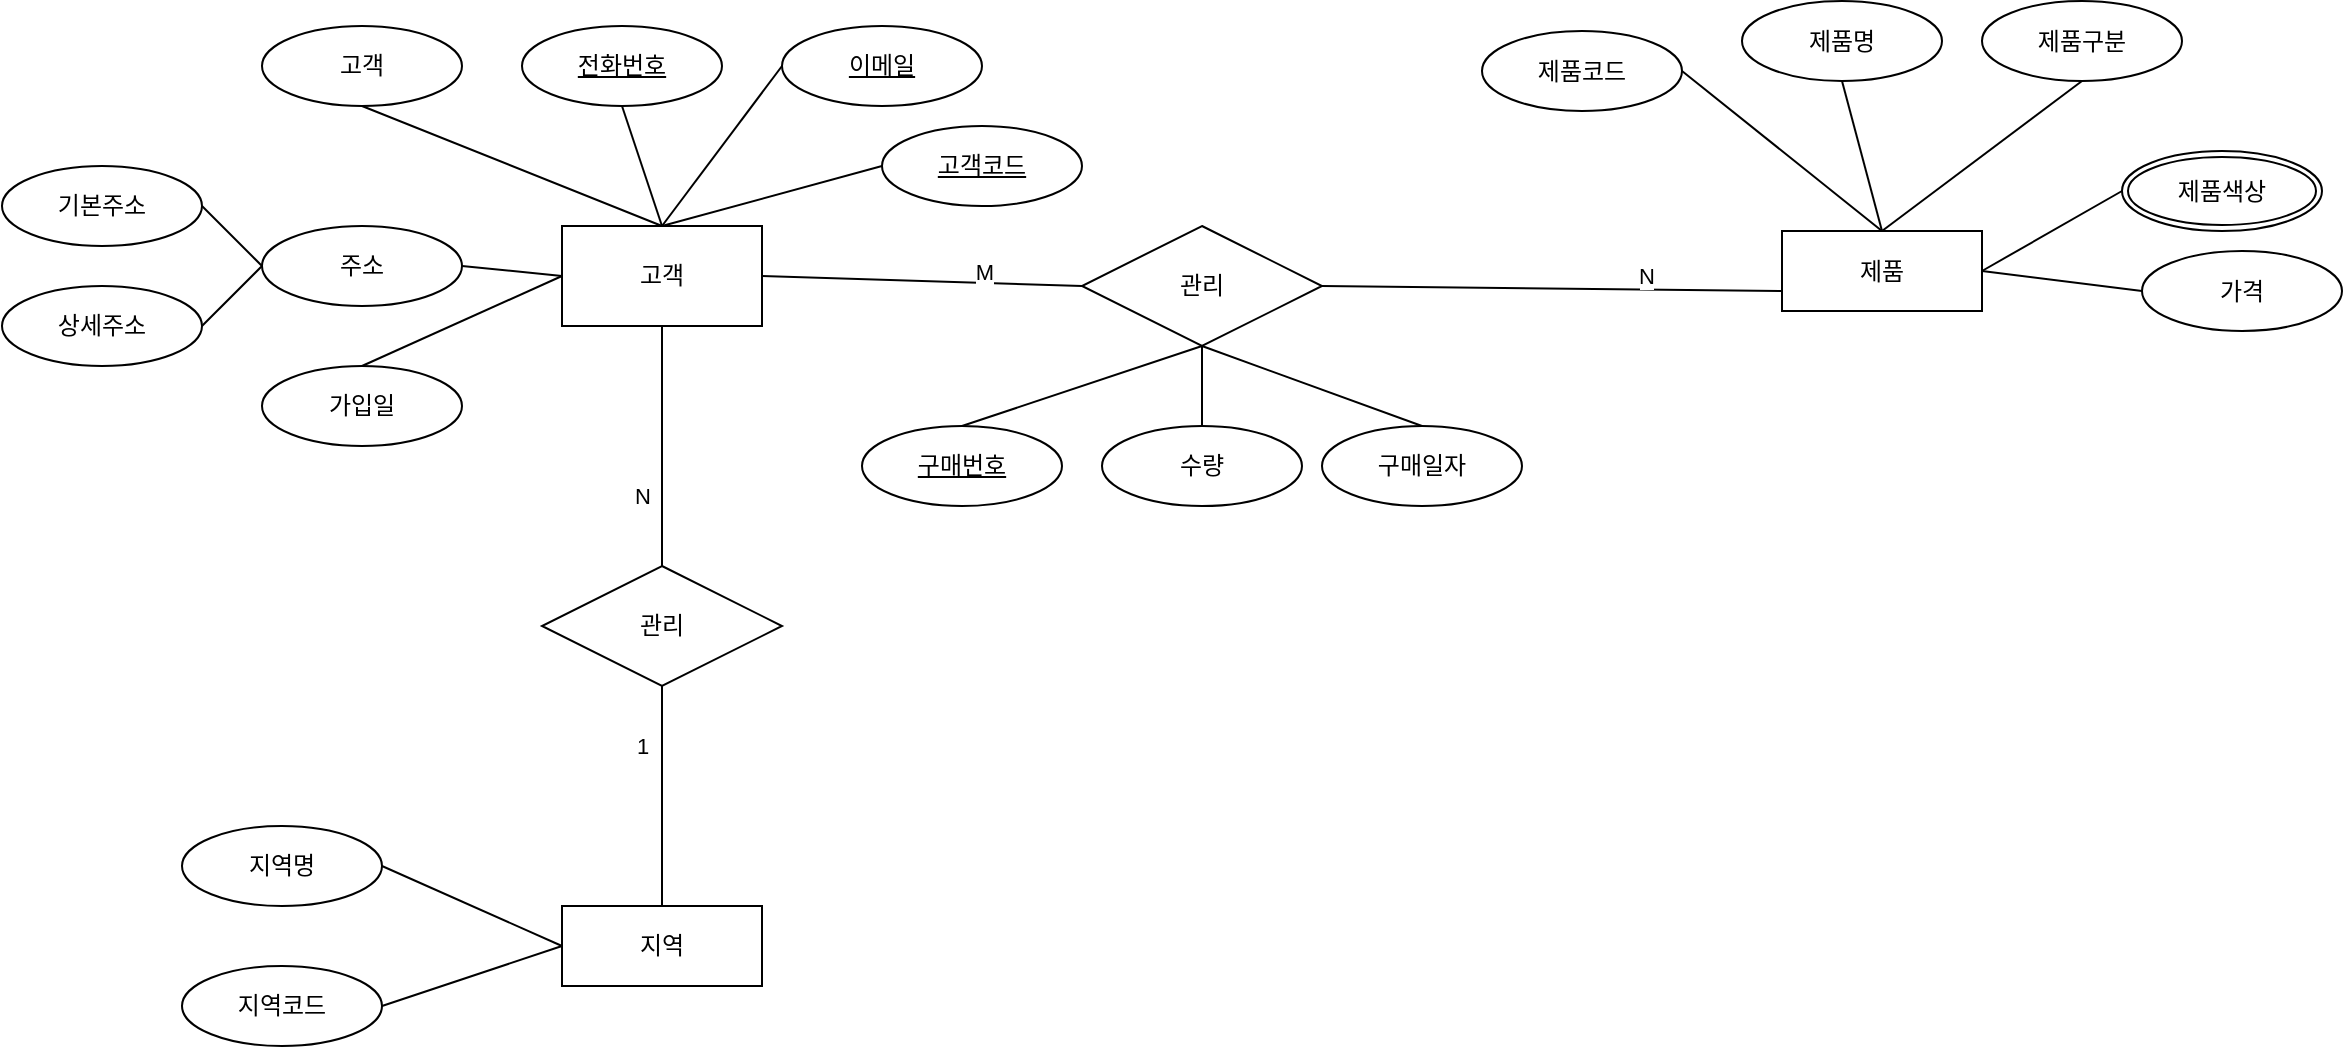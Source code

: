 <mxfile version="26.1.1">
  <diagram name="페이지-1" id="y-1440ufJmN-eQ0XaRHQ">
    <mxGraphModel dx="1440" dy="851" grid="1" gridSize="10" guides="1" tooltips="1" connect="1" arrows="1" fold="1" page="1" pageScale="1" pageWidth="827" pageHeight="1169" math="0" shadow="0">
      <root>
        <mxCell id="0" />
        <mxCell id="1" parent="0" />
        <mxCell id="Kpy2hy5LZocjVTZrBFgR-1" value="고객" style="whiteSpace=wrap;html=1;align=center;" vertex="1" parent="1">
          <mxGeometry x="320" y="440" width="100" height="50" as="geometry" />
        </mxCell>
        <mxCell id="Kpy2hy5LZocjVTZrBFgR-2" value="고객" style="ellipse;whiteSpace=wrap;html=1;align=center;" vertex="1" parent="1">
          <mxGeometry x="170" y="340" width="100" height="40" as="geometry" />
        </mxCell>
        <mxCell id="Kpy2hy5LZocjVTZrBFgR-3" value="" style="endArrow=none;html=1;rounded=0;exitX=0.5;exitY=1;exitDx=0;exitDy=0;entryX=0.5;entryY=0;entryDx=0;entryDy=0;" edge="1" parent="1" source="Kpy2hy5LZocjVTZrBFgR-2" target="Kpy2hy5LZocjVTZrBFgR-1">
          <mxGeometry relative="1" as="geometry">
            <mxPoint x="260" y="440" as="sourcePoint" />
            <mxPoint x="420" y="440" as="targetPoint" />
          </mxGeometry>
        </mxCell>
        <mxCell id="Kpy2hy5LZocjVTZrBFgR-4" value="전화번호" style="ellipse;whiteSpace=wrap;html=1;align=center;fontStyle=4;" vertex="1" parent="1">
          <mxGeometry x="300" y="340" width="100" height="40" as="geometry" />
        </mxCell>
        <mxCell id="Kpy2hy5LZocjVTZrBFgR-5" value="" style="endArrow=none;html=1;rounded=0;exitX=0.5;exitY=1;exitDx=0;exitDy=0;entryX=0.5;entryY=0;entryDx=0;entryDy=0;" edge="1" parent="1" source="Kpy2hy5LZocjVTZrBFgR-4" target="Kpy2hy5LZocjVTZrBFgR-1">
          <mxGeometry relative="1" as="geometry">
            <mxPoint x="310" y="360" as="sourcePoint" />
            <mxPoint x="390" y="420" as="targetPoint" />
          </mxGeometry>
        </mxCell>
        <mxCell id="Kpy2hy5LZocjVTZrBFgR-6" value="이메일" style="ellipse;whiteSpace=wrap;html=1;align=center;fontStyle=4;" vertex="1" parent="1">
          <mxGeometry x="430" y="340" width="100" height="40" as="geometry" />
        </mxCell>
        <mxCell id="Kpy2hy5LZocjVTZrBFgR-7" value="" style="endArrow=none;html=1;rounded=0;exitX=0;exitY=0.5;exitDx=0;exitDy=0;entryX=0.5;entryY=0;entryDx=0;entryDy=0;" edge="1" parent="1" source="Kpy2hy5LZocjVTZrBFgR-6" target="Kpy2hy5LZocjVTZrBFgR-1">
          <mxGeometry relative="1" as="geometry">
            <mxPoint x="470" y="360" as="sourcePoint" />
            <mxPoint x="390" y="420" as="targetPoint" />
          </mxGeometry>
        </mxCell>
        <mxCell id="Kpy2hy5LZocjVTZrBFgR-8" value="고객코드" style="ellipse;whiteSpace=wrap;html=1;align=center;fontStyle=4;" vertex="1" parent="1">
          <mxGeometry x="480" y="390" width="100" height="40" as="geometry" />
        </mxCell>
        <mxCell id="Kpy2hy5LZocjVTZrBFgR-9" value="" style="endArrow=none;html=1;rounded=0;exitX=0;exitY=0.5;exitDx=0;exitDy=0;entryX=0.5;entryY=0;entryDx=0;entryDy=0;exitPerimeter=0;" edge="1" parent="1" source="Kpy2hy5LZocjVTZrBFgR-8" target="Kpy2hy5LZocjVTZrBFgR-1">
          <mxGeometry relative="1" as="geometry">
            <mxPoint x="500" y="390" as="sourcePoint" />
            <mxPoint x="390" y="420" as="targetPoint" />
          </mxGeometry>
        </mxCell>
        <mxCell id="Kpy2hy5LZocjVTZrBFgR-10" value="주소" style="ellipse;whiteSpace=wrap;html=1;align=center;" vertex="1" parent="1">
          <mxGeometry x="170" y="440" width="100" height="40" as="geometry" />
        </mxCell>
        <mxCell id="Kpy2hy5LZocjVTZrBFgR-11" value="" style="endArrow=none;html=1;rounded=0;exitX=1;exitY=0.5;exitDx=0;exitDy=0;entryX=0;entryY=0.5;entryDx=0;entryDy=0;" edge="1" parent="1" source="Kpy2hy5LZocjVTZrBFgR-10" target="Kpy2hy5LZocjVTZrBFgR-1">
          <mxGeometry relative="1" as="geometry">
            <mxPoint x="260" y="540" as="sourcePoint" />
            <mxPoint x="370" y="540" as="targetPoint" />
          </mxGeometry>
        </mxCell>
        <mxCell id="Kpy2hy5LZocjVTZrBFgR-12" value="기본주소" style="ellipse;whiteSpace=wrap;html=1;align=center;" vertex="1" parent="1">
          <mxGeometry x="40" y="410" width="100" height="40" as="geometry" />
        </mxCell>
        <mxCell id="Kpy2hy5LZocjVTZrBFgR-13" value="상세주소" style="ellipse;whiteSpace=wrap;html=1;align=center;" vertex="1" parent="1">
          <mxGeometry x="40" y="470" width="100" height="40" as="geometry" />
        </mxCell>
        <mxCell id="Kpy2hy5LZocjVTZrBFgR-14" value="" style="endArrow=none;html=1;rounded=0;exitX=1;exitY=0.5;exitDx=0;exitDy=0;entryX=0;entryY=0.5;entryDx=0;entryDy=0;" edge="1" parent="1" source="Kpy2hy5LZocjVTZrBFgR-12" target="Kpy2hy5LZocjVTZrBFgR-10">
          <mxGeometry relative="1" as="geometry">
            <mxPoint x="280" y="470" as="sourcePoint" />
            <mxPoint x="330" y="475" as="targetPoint" />
          </mxGeometry>
        </mxCell>
        <mxCell id="Kpy2hy5LZocjVTZrBFgR-15" value="" style="endArrow=none;html=1;rounded=0;exitX=1;exitY=0.5;exitDx=0;exitDy=0;entryX=0;entryY=0.5;entryDx=0;entryDy=0;" edge="1" parent="1" source="Kpy2hy5LZocjVTZrBFgR-13" target="Kpy2hy5LZocjVTZrBFgR-10">
          <mxGeometry relative="1" as="geometry">
            <mxPoint x="150" y="440" as="sourcePoint" />
            <mxPoint x="180" y="470" as="targetPoint" />
          </mxGeometry>
        </mxCell>
        <mxCell id="Kpy2hy5LZocjVTZrBFgR-16" value="가입일" style="ellipse;whiteSpace=wrap;html=1;align=center;" vertex="1" parent="1">
          <mxGeometry x="170" y="510" width="100" height="40" as="geometry" />
        </mxCell>
        <mxCell id="Kpy2hy5LZocjVTZrBFgR-17" value="" style="endArrow=none;html=1;rounded=0;exitX=0.5;exitY=0;exitDx=0;exitDy=0;entryX=0;entryY=0.5;entryDx=0;entryDy=0;" edge="1" parent="1" source="Kpy2hy5LZocjVTZrBFgR-16" target="Kpy2hy5LZocjVTZrBFgR-1">
          <mxGeometry relative="1" as="geometry">
            <mxPoint x="280" y="470" as="sourcePoint" />
            <mxPoint x="330" y="475" as="targetPoint" />
          </mxGeometry>
        </mxCell>
        <mxCell id="Kpy2hy5LZocjVTZrBFgR-19" value="" style="endArrow=none;html=1;rounded=0;entryX=0.5;entryY=1;entryDx=0;entryDy=0;exitX=0.5;exitY=0;exitDx=0;exitDy=0;" edge="1" parent="1" source="Kpy2hy5LZocjVTZrBFgR-36" target="Kpy2hy5LZocjVTZrBFgR-1">
          <mxGeometry relative="1" as="geometry">
            <mxPoint x="363.326" y="530.044" as="sourcePoint" />
            <mxPoint x="330" y="475" as="targetPoint" />
          </mxGeometry>
        </mxCell>
        <mxCell id="Kpy2hy5LZocjVTZrBFgR-37" value="N" style="edgeLabel;html=1;align=center;verticalAlign=middle;resizable=0;points=[];" vertex="1" connectable="0" parent="Kpy2hy5LZocjVTZrBFgR-19">
          <mxGeometry x="-0.077" relative="1" as="geometry">
            <mxPoint x="-10" y="20" as="offset" />
          </mxGeometry>
        </mxCell>
        <mxCell id="Kpy2hy5LZocjVTZrBFgR-20" value="지역" style="whiteSpace=wrap;html=1;align=center;" vertex="1" parent="1">
          <mxGeometry x="320" y="780" width="100" height="40" as="geometry" />
        </mxCell>
        <mxCell id="Kpy2hy5LZocjVTZrBFgR-21" value="지역명" style="ellipse;whiteSpace=wrap;html=1;align=center;" vertex="1" parent="1">
          <mxGeometry x="130" y="740" width="100" height="40" as="geometry" />
        </mxCell>
        <mxCell id="Kpy2hy5LZocjVTZrBFgR-22" value="지역코드" style="ellipse;whiteSpace=wrap;html=1;align=center;" vertex="1" parent="1">
          <mxGeometry x="130" y="810" width="100" height="40" as="geometry" />
        </mxCell>
        <mxCell id="Kpy2hy5LZocjVTZrBFgR-23" value="" style="endArrow=none;html=1;rounded=0;exitX=1;exitY=0.5;exitDx=0;exitDy=0;entryX=0;entryY=0.5;entryDx=0;entryDy=0;" edge="1" parent="1" source="Kpy2hy5LZocjVTZrBFgR-21" target="Kpy2hy5LZocjVTZrBFgR-20">
          <mxGeometry relative="1" as="geometry">
            <mxPoint x="230" y="580" as="sourcePoint" />
            <mxPoint x="330" y="535" as="targetPoint" />
          </mxGeometry>
        </mxCell>
        <mxCell id="Kpy2hy5LZocjVTZrBFgR-24" value="" style="endArrow=none;html=1;rounded=0;exitX=1;exitY=0.5;exitDx=0;exitDy=0;entryX=0;entryY=0.5;entryDx=0;entryDy=0;" edge="1" parent="1" source="Kpy2hy5LZocjVTZrBFgR-22" target="Kpy2hy5LZocjVTZrBFgR-20">
          <mxGeometry relative="1" as="geometry">
            <mxPoint x="240" y="770" as="sourcePoint" />
            <mxPoint x="320" y="810" as="targetPoint" />
          </mxGeometry>
        </mxCell>
        <mxCell id="Kpy2hy5LZocjVTZrBFgR-25" value="제품" style="whiteSpace=wrap;html=1;align=center;" vertex="1" parent="1">
          <mxGeometry x="930" y="442.5" width="100" height="40" as="geometry" />
        </mxCell>
        <mxCell id="Kpy2hy5LZocjVTZrBFgR-26" value="제품명" style="ellipse;whiteSpace=wrap;html=1;align=center;" vertex="1" parent="1">
          <mxGeometry x="910" y="327.5" width="100" height="40" as="geometry" />
        </mxCell>
        <mxCell id="Kpy2hy5LZocjVTZrBFgR-27" value="제품코드" style="ellipse;whiteSpace=wrap;html=1;align=center;" vertex="1" parent="1">
          <mxGeometry x="780" y="342.5" width="100" height="40" as="geometry" />
        </mxCell>
        <mxCell id="Kpy2hy5LZocjVTZrBFgR-28" value="" style="endArrow=none;html=1;rounded=0;exitX=0.5;exitY=1;exitDx=0;exitDy=0;entryX=0.5;entryY=0;entryDx=0;entryDy=0;" edge="1" parent="1" source="Kpy2hy5LZocjVTZrBFgR-26" target="Kpy2hy5LZocjVTZrBFgR-25">
          <mxGeometry relative="1" as="geometry">
            <mxPoint x="850" y="242.5" as="sourcePoint" />
            <mxPoint x="950" y="197.5" as="targetPoint" />
          </mxGeometry>
        </mxCell>
        <mxCell id="Kpy2hy5LZocjVTZrBFgR-29" value="" style="endArrow=none;html=1;rounded=0;exitX=1;exitY=0.5;exitDx=0;exitDy=0;entryX=0.5;entryY=0;entryDx=0;entryDy=0;" edge="1" parent="1" source="Kpy2hy5LZocjVTZrBFgR-27" target="Kpy2hy5LZocjVTZrBFgR-25">
          <mxGeometry relative="1" as="geometry">
            <mxPoint x="860" y="432.5" as="sourcePoint" />
            <mxPoint x="940" y="472.5" as="targetPoint" />
          </mxGeometry>
        </mxCell>
        <mxCell id="Kpy2hy5LZocjVTZrBFgR-30" value="제품구분" style="ellipse;whiteSpace=wrap;html=1;align=center;" vertex="1" parent="1">
          <mxGeometry x="1030" y="327.5" width="100" height="40" as="geometry" />
        </mxCell>
        <mxCell id="Kpy2hy5LZocjVTZrBFgR-31" value="" style="endArrow=none;html=1;rounded=0;exitX=0.5;exitY=1;exitDx=0;exitDy=0;entryX=0.5;entryY=0;entryDx=0;entryDy=0;" edge="1" parent="1" source="Kpy2hy5LZocjVTZrBFgR-30" target="Kpy2hy5LZocjVTZrBFgR-25">
          <mxGeometry relative="1" as="geometry">
            <mxPoint x="970" y="377.5" as="sourcePoint" />
            <mxPoint x="990" y="452.5" as="targetPoint" />
          </mxGeometry>
        </mxCell>
        <mxCell id="Kpy2hy5LZocjVTZrBFgR-32" value="제품색상" style="ellipse;shape=doubleEllipse;margin=3;whiteSpace=wrap;html=1;align=center;" vertex="1" parent="1">
          <mxGeometry x="1100" y="402.5" width="100" height="40" as="geometry" />
        </mxCell>
        <mxCell id="Kpy2hy5LZocjVTZrBFgR-33" value="가격" style="ellipse;whiteSpace=wrap;html=1;align=center;" vertex="1" parent="1">
          <mxGeometry x="1110" y="452.5" width="100" height="40" as="geometry" />
        </mxCell>
        <mxCell id="Kpy2hy5LZocjVTZrBFgR-34" value="" style="endArrow=none;html=1;rounded=0;exitX=0;exitY=0.5;exitDx=0;exitDy=0;entryX=1;entryY=0.5;entryDx=0;entryDy=0;" edge="1" parent="1" source="Kpy2hy5LZocjVTZrBFgR-32" target="Kpy2hy5LZocjVTZrBFgR-25">
          <mxGeometry relative="1" as="geometry">
            <mxPoint x="1090" y="377.5" as="sourcePoint" />
            <mxPoint x="990" y="452.5" as="targetPoint" />
          </mxGeometry>
        </mxCell>
        <mxCell id="Kpy2hy5LZocjVTZrBFgR-35" value="" style="endArrow=none;html=1;rounded=0;exitX=0;exitY=0.5;exitDx=0;exitDy=0;entryX=1;entryY=0.5;entryDx=0;entryDy=0;" edge="1" parent="1" source="Kpy2hy5LZocjVTZrBFgR-33" target="Kpy2hy5LZocjVTZrBFgR-25">
          <mxGeometry relative="1" as="geometry">
            <mxPoint x="1110" y="432.5" as="sourcePoint" />
            <mxPoint x="1040" y="472.5" as="targetPoint" />
          </mxGeometry>
        </mxCell>
        <mxCell id="Kpy2hy5LZocjVTZrBFgR-36" value="관리" style="shape=rhombus;perimeter=rhombusPerimeter;whiteSpace=wrap;html=1;align=center;" vertex="1" parent="1">
          <mxGeometry x="310" y="610" width="120" height="60" as="geometry" />
        </mxCell>
        <mxCell id="Kpy2hy5LZocjVTZrBFgR-38" value="" style="endArrow=none;html=1;rounded=0;entryX=0.5;entryY=1;entryDx=0;entryDy=0;exitX=0.5;exitY=0;exitDx=0;exitDy=0;" edge="1" parent="1" source="Kpy2hy5LZocjVTZrBFgR-20" target="Kpy2hy5LZocjVTZrBFgR-36">
          <mxGeometry relative="1" as="geometry">
            <mxPoint x="380" y="620" as="sourcePoint" />
            <mxPoint x="380" y="500" as="targetPoint" />
          </mxGeometry>
        </mxCell>
        <mxCell id="Kpy2hy5LZocjVTZrBFgR-39" value="1" style="edgeLabel;html=1;align=center;verticalAlign=middle;resizable=0;points=[];" vertex="1" connectable="0" parent="Kpy2hy5LZocjVTZrBFgR-38">
          <mxGeometry x="-0.077" relative="1" as="geometry">
            <mxPoint x="-10" y="-29" as="offset" />
          </mxGeometry>
        </mxCell>
        <mxCell id="Kpy2hy5LZocjVTZrBFgR-40" value="관리" style="shape=rhombus;perimeter=rhombusPerimeter;whiteSpace=wrap;html=1;align=center;" vertex="1" parent="1">
          <mxGeometry x="580" y="440" width="120" height="60" as="geometry" />
        </mxCell>
        <mxCell id="Kpy2hy5LZocjVTZrBFgR-41" value="" style="endArrow=none;html=1;rounded=0;exitX=1;exitY=0.5;exitDx=0;exitDy=0;entryX=0;entryY=0.75;entryDx=0;entryDy=0;" edge="1" parent="1" source="Kpy2hy5LZocjVTZrBFgR-40" target="Kpy2hy5LZocjVTZrBFgR-25">
          <mxGeometry relative="1" as="geometry">
            <mxPoint x="890" y="373" as="sourcePoint" />
            <mxPoint x="990" y="453" as="targetPoint" />
          </mxGeometry>
        </mxCell>
        <mxCell id="Kpy2hy5LZocjVTZrBFgR-50" value="N" style="edgeLabel;html=1;align=center;verticalAlign=middle;resizable=0;points=[];" vertex="1" connectable="0" parent="Kpy2hy5LZocjVTZrBFgR-41">
          <mxGeometry x="0.404" y="-2" relative="1" as="geometry">
            <mxPoint y="-9" as="offset" />
          </mxGeometry>
        </mxCell>
        <mxCell id="Kpy2hy5LZocjVTZrBFgR-42" value="" style="endArrow=none;html=1;rounded=0;exitX=1;exitY=0.5;exitDx=0;exitDy=0;" edge="1" parent="1" source="Kpy2hy5LZocjVTZrBFgR-1">
          <mxGeometry relative="1" as="geometry">
            <mxPoint x="710" y="480" as="sourcePoint" />
            <mxPoint x="580" y="470" as="targetPoint" />
          </mxGeometry>
        </mxCell>
        <mxCell id="Kpy2hy5LZocjVTZrBFgR-49" value="M" style="edgeLabel;html=1;align=center;verticalAlign=middle;resizable=0;points=[];" vertex="1" connectable="0" parent="Kpy2hy5LZocjVTZrBFgR-42">
          <mxGeometry x="-0.32" relative="1" as="geometry">
            <mxPoint x="56" y="-4" as="offset" />
          </mxGeometry>
        </mxCell>
        <mxCell id="Kpy2hy5LZocjVTZrBFgR-43" value="구매번호" style="ellipse;whiteSpace=wrap;html=1;align=center;fontStyle=4;" vertex="1" parent="1">
          <mxGeometry x="470" y="540" width="100" height="40" as="geometry" />
        </mxCell>
        <mxCell id="Kpy2hy5LZocjVTZrBFgR-44" value="수량" style="ellipse;whiteSpace=wrap;html=1;align=center;" vertex="1" parent="1">
          <mxGeometry x="590" y="540" width="100" height="40" as="geometry" />
        </mxCell>
        <mxCell id="Kpy2hy5LZocjVTZrBFgR-45" value="구매일자" style="ellipse;whiteSpace=wrap;html=1;align=center;" vertex="1" parent="1">
          <mxGeometry x="700" y="540" width="100" height="40" as="geometry" />
        </mxCell>
        <mxCell id="Kpy2hy5LZocjVTZrBFgR-46" value="" style="endArrow=none;html=1;rounded=0;exitX=0.5;exitY=1;exitDx=0;exitDy=0;entryX=0.5;entryY=0;entryDx=0;entryDy=0;" edge="1" parent="1" source="Kpy2hy5LZocjVTZrBFgR-40" target="Kpy2hy5LZocjVTZrBFgR-43">
          <mxGeometry relative="1" as="geometry">
            <mxPoint x="890" y="373" as="sourcePoint" />
            <mxPoint x="990" y="453" as="targetPoint" />
          </mxGeometry>
        </mxCell>
        <mxCell id="Kpy2hy5LZocjVTZrBFgR-47" value="" style="endArrow=none;html=1;rounded=0;entryX=0.5;entryY=0;entryDx=0;entryDy=0;" edge="1" parent="1" target="Kpy2hy5LZocjVTZrBFgR-44">
          <mxGeometry relative="1" as="geometry">
            <mxPoint x="640" y="500" as="sourcePoint" />
            <mxPoint x="530" y="550" as="targetPoint" />
          </mxGeometry>
        </mxCell>
        <mxCell id="Kpy2hy5LZocjVTZrBFgR-48" value="" style="endArrow=none;html=1;rounded=0;entryX=0.5;entryY=0;entryDx=0;entryDy=0;exitX=0.5;exitY=1;exitDx=0;exitDy=0;" edge="1" parent="1" source="Kpy2hy5LZocjVTZrBFgR-40" target="Kpy2hy5LZocjVTZrBFgR-45">
          <mxGeometry relative="1" as="geometry">
            <mxPoint x="650" y="510" as="sourcePoint" />
            <mxPoint x="650" y="550" as="targetPoint" />
          </mxGeometry>
        </mxCell>
      </root>
    </mxGraphModel>
  </diagram>
</mxfile>
